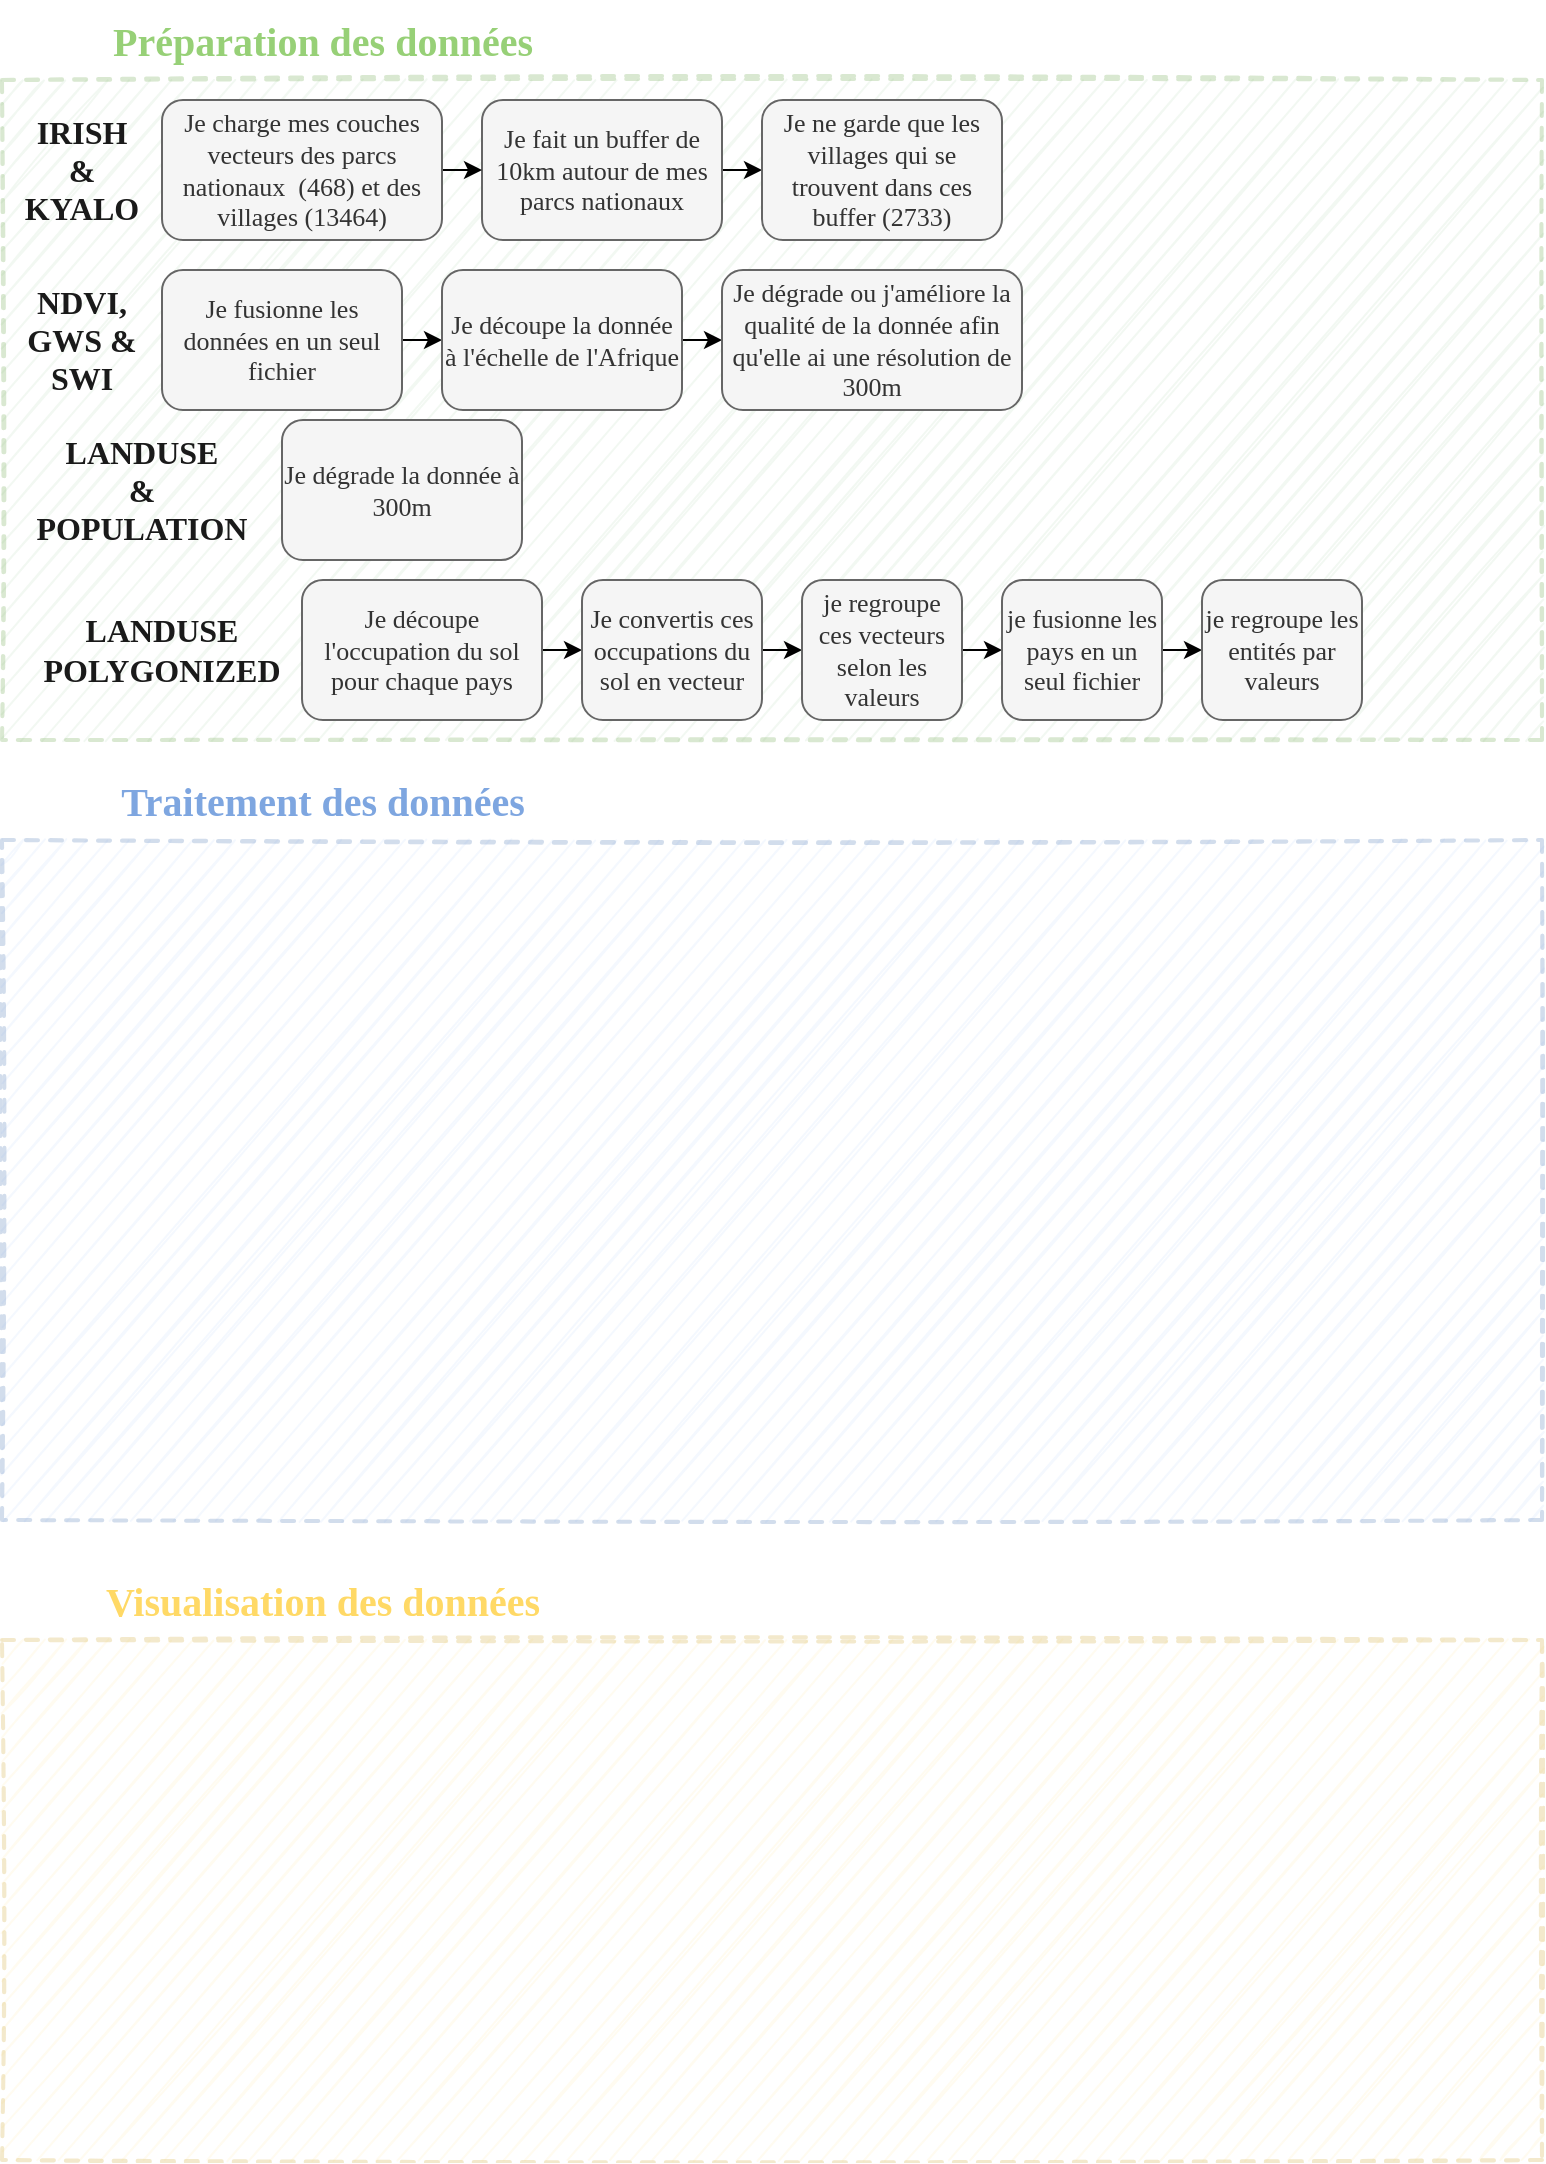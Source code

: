 <mxfile version="14.9.1" type="github">
  <diagram id="YLtcainnFTUNkcoA6CSY" name="Page-1">
    <mxGraphModel dx="865" dy="493" grid="1" gridSize="10" guides="1" tooltips="1" connect="1" arrows="1" fold="1" page="1" pageScale="1" pageWidth="850" pageHeight="1100" math="0" shadow="0">
      <root>
        <mxCell id="0" />
        <mxCell id="1" parent="0" />
        <mxCell id="49MzPBeOzlvqZ0RAgaE--1" value="" style="rounded=0;whiteSpace=wrap;html=1;strokeColor=#82b366;dashed=1;strokeWidth=2;fillColor=#d5e8d4;allowArrows=0;connectable=0;container=0;opacity=30;shadow=0;sketch=1;" vertex="1" parent="1">
          <mxGeometry x="40" y="40" width="770" height="330" as="geometry" />
        </mxCell>
        <mxCell id="49MzPBeOzlvqZ0RAgaE--2" value="Préparation des données" style="text;align=center;verticalAlign=middle;rounded=0;dashed=1;opacity=30;fontStyle=1;fontSize=20;fontColor=#97D077;labelBackgroundColor=none;labelBorderColor=none;html=1;labelPosition=center;verticalLabelPosition=middle;fontFamily=Georgia;" vertex="1" parent="1">
          <mxGeometry x="60" width="280" height="40" as="geometry" />
        </mxCell>
        <mxCell id="49MzPBeOzlvqZ0RAgaE--3" value="" style="rounded=0;whiteSpace=wrap;html=1;strokeColor=#6c8ebf;dashed=1;strokeWidth=2;fillColor=#dae8fc;allowArrows=0;connectable=0;container=0;opacity=30;sketch=1;" vertex="1" parent="1">
          <mxGeometry x="40" y="420" width="770" height="340" as="geometry" />
        </mxCell>
        <mxCell id="49MzPBeOzlvqZ0RAgaE--4" value="Traitement des données" style="text;align=center;verticalAlign=middle;rounded=0;dashed=1;opacity=30;fontStyle=1;fontSize=20;labelBackgroundColor=none;labelBorderColor=none;html=1;labelPosition=center;verticalLabelPosition=middle;fontFamily=Georgia;fontColor=#7EA6E0;" vertex="1" parent="1">
          <mxGeometry x="60" y="380" width="280" height="40" as="geometry" />
        </mxCell>
        <mxCell id="49MzPBeOzlvqZ0RAgaE--5" value="" style="rounded=0;whiteSpace=wrap;html=1;strokeColor=#d6b656;dashed=1;strokeWidth=2;fillColor=#fff2cc;allowArrows=0;connectable=0;container=0;opacity=30;sketch=1;" vertex="1" parent="1">
          <mxGeometry x="40" y="820" width="770" height="260" as="geometry" />
        </mxCell>
        <mxCell id="49MzPBeOzlvqZ0RAgaE--6" value="Visualisation des données" style="text;align=center;verticalAlign=middle;rounded=0;dashed=1;opacity=30;fontStyle=1;fontSize=20;labelBackgroundColor=none;labelBorderColor=none;html=1;labelPosition=center;verticalLabelPosition=middle;fontFamily=Georgia;fontColor=#FFD966;" vertex="1" parent="1">
          <mxGeometry x="60" y="780" width="280" height="40" as="geometry" />
        </mxCell>
        <mxCell id="49MzPBeOzlvqZ0RAgaE--11" style="edgeStyle=orthogonalEdgeStyle;rounded=0;orthogonalLoop=1;jettySize=auto;html=1;exitX=1;exitY=0.5;exitDx=0;exitDy=0;entryX=0;entryY=0.5;entryDx=0;entryDy=0;fontFamily=Georgia;fontSize=13;fontColor=#7EA6E0;" edge="1" parent="1" source="49MzPBeOzlvqZ0RAgaE--7" target="49MzPBeOzlvqZ0RAgaE--10">
          <mxGeometry relative="1" as="geometry" />
        </mxCell>
        <mxCell id="49MzPBeOzlvqZ0RAgaE--7" value="Je fait un buffer de 10km autour de mes parcs nationaux" style="rounded=1;whiteSpace=wrap;html=1;shadow=0;labelBackgroundColor=none;sketch=0;fontFamily=Georgia;fontSize=13;strokeWidth=1;fillColor=#f5f5f5;strokeColor=#666666;fontColor=#333333;" vertex="1" parent="1">
          <mxGeometry x="280" y="50" width="120" height="70" as="geometry" />
        </mxCell>
        <mxCell id="49MzPBeOzlvqZ0RAgaE--10" value="Je ne garde que les villages qui se trouvent dans ces buffer (2733)" style="rounded=1;whiteSpace=wrap;html=1;shadow=0;labelBackgroundColor=none;sketch=0;fontFamily=Georgia;fontSize=13;strokeWidth=1;fillColor=#f5f5f5;strokeColor=#666666;fontColor=#333333;" vertex="1" parent="1">
          <mxGeometry x="420" y="50" width="120" height="70" as="geometry" />
        </mxCell>
        <mxCell id="49MzPBeOzlvqZ0RAgaE--16" style="edgeStyle=orthogonalEdgeStyle;rounded=0;orthogonalLoop=1;jettySize=auto;html=1;exitX=1;exitY=0.5;exitDx=0;exitDy=0;entryX=0;entryY=0.5;entryDx=0;entryDy=0;fontFamily=Georgia;fontSize=13;fontColor=#7EA6E0;" edge="1" parent="1" source="49MzPBeOzlvqZ0RAgaE--14" target="49MzPBeOzlvqZ0RAgaE--15">
          <mxGeometry relative="1" as="geometry" />
        </mxCell>
        <mxCell id="49MzPBeOzlvqZ0RAgaE--14" value="Je fusionne les données en un seul fichier" style="rounded=1;whiteSpace=wrap;html=1;shadow=0;labelBackgroundColor=none;sketch=0;fontFamily=Georgia;fontSize=13;strokeWidth=1;fillColor=#f5f5f5;strokeColor=#666666;fontColor=#333333;" vertex="1" parent="1">
          <mxGeometry x="120" y="135" width="120" height="70" as="geometry" />
        </mxCell>
        <mxCell id="49MzPBeOzlvqZ0RAgaE--18" style="edgeStyle=orthogonalEdgeStyle;rounded=0;orthogonalLoop=1;jettySize=auto;html=1;exitX=1;exitY=0.5;exitDx=0;exitDy=0;entryX=0;entryY=0.5;entryDx=0;entryDy=0;fontFamily=Georgia;fontSize=13;fontColor=#7EA6E0;" edge="1" parent="1" source="49MzPBeOzlvqZ0RAgaE--15" target="49MzPBeOzlvqZ0RAgaE--17">
          <mxGeometry relative="1" as="geometry" />
        </mxCell>
        <mxCell id="49MzPBeOzlvqZ0RAgaE--15" value="Je découpe la donnée à l&#39;échelle de l&#39;Afrique" style="rounded=1;whiteSpace=wrap;html=1;shadow=0;labelBackgroundColor=none;sketch=0;fontFamily=Georgia;fontSize=13;strokeWidth=1;fillColor=#f5f5f5;strokeColor=#666666;fontColor=#333333;" vertex="1" parent="1">
          <mxGeometry x="260" y="135" width="120" height="70" as="geometry" />
        </mxCell>
        <mxCell id="49MzPBeOzlvqZ0RAgaE--17" value="Je dégrade ou j&#39;améliore la qualité de la donnée afin qu&#39;elle ai une résolution de 300m" style="rounded=1;whiteSpace=wrap;html=1;shadow=0;labelBackgroundColor=none;sketch=0;fontFamily=Georgia;fontSize=13;strokeWidth=1;fillColor=#f5f5f5;strokeColor=#666666;fontColor=#333333;" vertex="1" parent="1">
          <mxGeometry x="400" y="135" width="150" height="70" as="geometry" />
        </mxCell>
        <mxCell id="49MzPBeOzlvqZ0RAgaE--20" style="edgeStyle=orthogonalEdgeStyle;rounded=0;orthogonalLoop=1;jettySize=auto;html=1;exitX=1;exitY=0.5;exitDx=0;exitDy=0;entryX=0;entryY=0.5;entryDx=0;entryDy=0;fontFamily=Georgia;fontSize=13;fontColor=#7EA6E0;" edge="1" parent="1" source="49MzPBeOzlvqZ0RAgaE--19" target="49MzPBeOzlvqZ0RAgaE--7">
          <mxGeometry relative="1" as="geometry" />
        </mxCell>
        <mxCell id="49MzPBeOzlvqZ0RAgaE--19" value="Je charge mes couches vecteurs des parcs nationaux&amp;nbsp; (468) et des villages (13464)" style="rounded=1;whiteSpace=wrap;html=1;shadow=0;labelBackgroundColor=none;sketch=0;fontFamily=Georgia;fontSize=13;strokeWidth=1;fillColor=#f5f5f5;strokeColor=#666666;fontColor=#333333;" vertex="1" parent="1">
          <mxGeometry x="120" y="50" width="140" height="70" as="geometry" />
        </mxCell>
        <mxCell id="49MzPBeOzlvqZ0RAgaE--21" value="NDVI, GWS &amp;amp; SWI" style="text;html=1;strokeColor=none;fillColor=none;align=center;verticalAlign=middle;whiteSpace=wrap;rounded=0;shadow=0;labelBackgroundColor=none;sketch=0;fontFamily=Georgia;fontSize=16;fontColor=#1A1A1A;fontStyle=1" vertex="1" parent="1">
          <mxGeometry x="50" y="135" width="60" height="70" as="geometry" />
        </mxCell>
        <mxCell id="49MzPBeOzlvqZ0RAgaE--22" value="IRISH &amp;amp; KYALO" style="text;html=1;strokeColor=none;fillColor=none;align=center;verticalAlign=middle;whiteSpace=wrap;rounded=0;shadow=0;labelBackgroundColor=none;sketch=0;fontFamily=Georgia;fontSize=16;fontColor=#1A1A1A;fontStyle=1" vertex="1" parent="1">
          <mxGeometry x="50" y="50" width="60" height="70" as="geometry" />
        </mxCell>
        <mxCell id="49MzPBeOzlvqZ0RAgaE--23" value="Je dégrade la donnée à 300m" style="rounded=1;whiteSpace=wrap;html=1;shadow=0;labelBackgroundColor=none;sketch=0;fontFamily=Georgia;fontSize=13;strokeWidth=1;fillColor=#f5f5f5;strokeColor=#666666;fontColor=#333333;" vertex="1" parent="1">
          <mxGeometry x="180" y="210" width="120" height="70" as="geometry" />
        </mxCell>
        <mxCell id="49MzPBeOzlvqZ0RAgaE--24" value="LANDUSE&lt;br&gt;&amp;amp; POPULATION" style="text;html=1;strokeColor=none;fillColor=none;align=center;verticalAlign=middle;whiteSpace=wrap;rounded=0;shadow=0;labelBackgroundColor=none;sketch=0;fontFamily=Georgia;fontSize=16;fontColor=#1A1A1A;fontStyle=1" vertex="1" parent="1">
          <mxGeometry x="50" y="210" width="120" height="70" as="geometry" />
        </mxCell>
        <mxCell id="49MzPBeOzlvqZ0RAgaE--25" value="LANDUSE POLYGONIZED" style="text;html=1;strokeColor=none;fillColor=none;align=center;verticalAlign=middle;whiteSpace=wrap;rounded=0;shadow=0;labelBackgroundColor=none;sketch=0;fontFamily=Georgia;fontSize=16;fontColor=#1A1A1A;fontStyle=1" vertex="1" parent="1">
          <mxGeometry x="50" y="290" width="140" height="70" as="geometry" />
        </mxCell>
        <mxCell id="49MzPBeOzlvqZ0RAgaE--31" style="edgeStyle=orthogonalEdgeStyle;rounded=0;orthogonalLoop=1;jettySize=auto;html=1;exitX=1;exitY=0.5;exitDx=0;exitDy=0;entryX=0;entryY=0.5;entryDx=0;entryDy=0;fontFamily=Georgia;fontSize=16;fontColor=#1A1A1A;" edge="1" parent="1" source="49MzPBeOzlvqZ0RAgaE--26" target="49MzPBeOzlvqZ0RAgaE--27">
          <mxGeometry relative="1" as="geometry" />
        </mxCell>
        <mxCell id="49MzPBeOzlvqZ0RAgaE--26" value="Je découpe l&#39;occupation du sol pour chaque pays" style="rounded=1;whiteSpace=wrap;html=1;shadow=0;labelBackgroundColor=none;sketch=0;fontFamily=Georgia;fontSize=13;strokeWidth=1;fillColor=#f5f5f5;strokeColor=#666666;fontColor=#333333;" vertex="1" parent="1">
          <mxGeometry x="190" y="290" width="120" height="70" as="geometry" />
        </mxCell>
        <mxCell id="49MzPBeOzlvqZ0RAgaE--32" style="edgeStyle=orthogonalEdgeStyle;rounded=0;orthogonalLoop=1;jettySize=auto;html=1;exitX=1;exitY=0.5;exitDx=0;exitDy=0;entryX=0;entryY=0.5;entryDx=0;entryDy=0;fontFamily=Georgia;fontSize=16;fontColor=#1A1A1A;" edge="1" parent="1" source="49MzPBeOzlvqZ0RAgaE--27" target="49MzPBeOzlvqZ0RAgaE--28">
          <mxGeometry relative="1" as="geometry" />
        </mxCell>
        <mxCell id="49MzPBeOzlvqZ0RAgaE--27" value="Je convertis ces occupations du sol en vecteur" style="rounded=1;whiteSpace=wrap;html=1;shadow=0;labelBackgroundColor=none;sketch=0;fontFamily=Georgia;fontSize=13;strokeWidth=1;fillColor=#f5f5f5;strokeColor=#666666;fontColor=#333333;" vertex="1" parent="1">
          <mxGeometry x="330" y="290" width="90" height="70" as="geometry" />
        </mxCell>
        <mxCell id="49MzPBeOzlvqZ0RAgaE--33" style="edgeStyle=orthogonalEdgeStyle;rounded=0;orthogonalLoop=1;jettySize=auto;html=1;exitX=1;exitY=0.5;exitDx=0;exitDy=0;entryX=0;entryY=0.5;entryDx=0;entryDy=0;fontFamily=Georgia;fontSize=16;fontColor=#1A1A1A;" edge="1" parent="1" source="49MzPBeOzlvqZ0RAgaE--28" target="49MzPBeOzlvqZ0RAgaE--29">
          <mxGeometry relative="1" as="geometry" />
        </mxCell>
        <mxCell id="49MzPBeOzlvqZ0RAgaE--28" value="je regroupe ces vecteurs selon les valeurs" style="rounded=1;whiteSpace=wrap;html=1;shadow=0;labelBackgroundColor=none;sketch=0;fontFamily=Georgia;fontSize=13;strokeWidth=1;fillColor=#f5f5f5;strokeColor=#666666;fontColor=#333333;" vertex="1" parent="1">
          <mxGeometry x="440" y="290" width="80" height="70" as="geometry" />
        </mxCell>
        <mxCell id="49MzPBeOzlvqZ0RAgaE--34" style="edgeStyle=orthogonalEdgeStyle;rounded=0;orthogonalLoop=1;jettySize=auto;html=1;exitX=1;exitY=0.5;exitDx=0;exitDy=0;entryX=0;entryY=0.5;entryDx=0;entryDy=0;fontFamily=Georgia;fontSize=16;fontColor=#1A1A1A;" edge="1" parent="1" source="49MzPBeOzlvqZ0RAgaE--29" target="49MzPBeOzlvqZ0RAgaE--30">
          <mxGeometry relative="1" as="geometry" />
        </mxCell>
        <mxCell id="49MzPBeOzlvqZ0RAgaE--29" value="je fusionne les pays en un seul fichier" style="rounded=1;whiteSpace=wrap;html=1;shadow=0;labelBackgroundColor=none;sketch=0;fontFamily=Georgia;fontSize=13;strokeWidth=1;fillColor=#f5f5f5;strokeColor=#666666;fontColor=#333333;" vertex="1" parent="1">
          <mxGeometry x="540" y="290" width="80" height="70" as="geometry" />
        </mxCell>
        <mxCell id="49MzPBeOzlvqZ0RAgaE--30" value="je regroupe les entités par valeurs" style="rounded=1;whiteSpace=wrap;html=1;shadow=0;labelBackgroundColor=none;sketch=0;fontFamily=Georgia;fontSize=13;strokeWidth=1;fillColor=#f5f5f5;strokeColor=#666666;fontColor=#333333;" vertex="1" parent="1">
          <mxGeometry x="640" y="290" width="80" height="70" as="geometry" />
        </mxCell>
      </root>
    </mxGraphModel>
  </diagram>
</mxfile>
